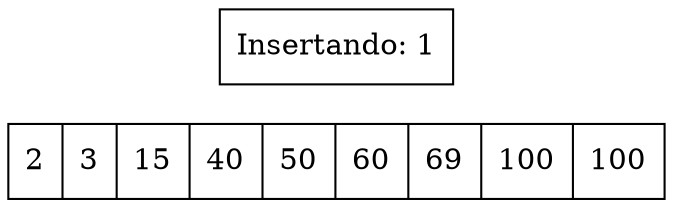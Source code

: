 digraph G{ node [shape = record ];
 rankdir=LR;X[label="{ 2|3|15|40|50|60|69|100|100}" pos = "10,1!" ]puntDer[label="Insertando: 1" pos = "9,2!"] 
}

